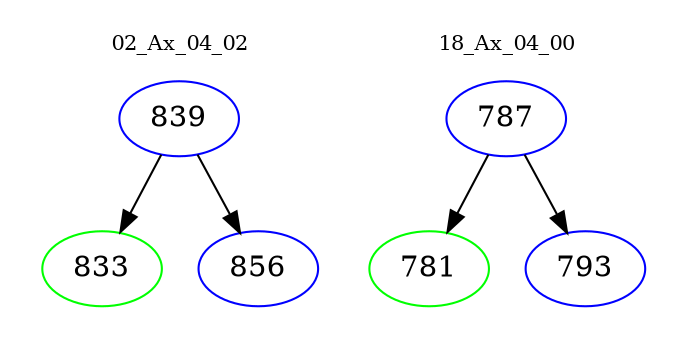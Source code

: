digraph{
subgraph cluster_0 {
color = white
label = "02_Ax_04_02";
fontsize=10;
T0_839 [label="839", color="blue"]
T0_839 -> T0_833 [color="black"]
T0_833 [label="833", color="green"]
T0_839 -> T0_856 [color="black"]
T0_856 [label="856", color="blue"]
}
subgraph cluster_1 {
color = white
label = "18_Ax_04_00";
fontsize=10;
T1_787 [label="787", color="blue"]
T1_787 -> T1_781 [color="black"]
T1_781 [label="781", color="green"]
T1_787 -> T1_793 [color="black"]
T1_793 [label="793", color="blue"]
}
}
